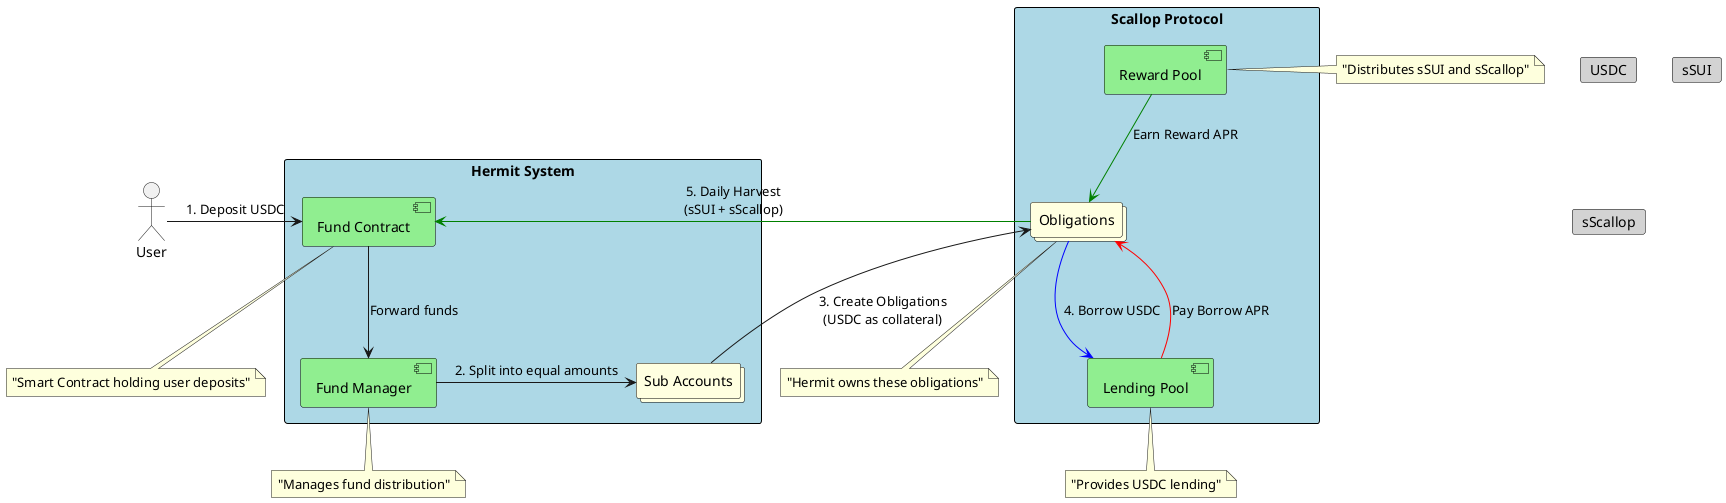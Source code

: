 @startuml Hermit System Architecture

' Define actors and components
actor "User" as user
rectangle "Hermit System" {
    component "Fund Contract" as fund
    component "Fund Manager" as fundManager
    collections "Sub Accounts" as subAccounts
}

rectangle "Scallop Protocol" {
    collections "Obligations" as obligations
    component "Lending Pool" as lendingPool
    component "Reward Pool" as rewardPool
}

' Define tokens and rewards
card "USDC" as usdc
card "sSUI" as ssui
card "sScallop" as sscallop

' Define relationships and flows
user -right-> fund : "1. Deposit USDC"
fund -down-> fundManager : "Forward funds"
fundManager -right-> subAccounts : "2. Split into equal amounts"
subAccounts -right-> obligations : "3. Create Obligations\n(USDC as collateral)"

obligations -[#blue]down-> lendingPool : "4. Borrow USDC"
lendingPool -[#red]up-> obligations : "Pay Borrow APR"
rewardPool -[#green]-> obligations : "Earn Reward APR"

obligations -[#green]right-> fund : "5. Daily Harvest\n(sSUI + sScallop)"

' Add notes
note bottom of fund : "Smart Contract holding user deposits"
note bottom of fundManager : "Manages fund distribution"
note bottom of obligations : "Hermit owns these obligations"
note bottom of lendingPool : "Provides USDC lending"
note right of rewardPool : "Distributes sSUI and sScallop"

' Style
skinparam rectangle {
    BackgroundColor LightBlue
    BorderColor Black
}

skinparam component {
    BackgroundColor LightGreen
    BorderColor Black
}

skinparam collections {
    BackgroundColor LightYellow
    BorderColor Black
}

skinparam card {
    BackgroundColor LightGray
    BorderColor Black
}

' Arrow colors
skinparam arrow {
    Color Black
}

@enduml
